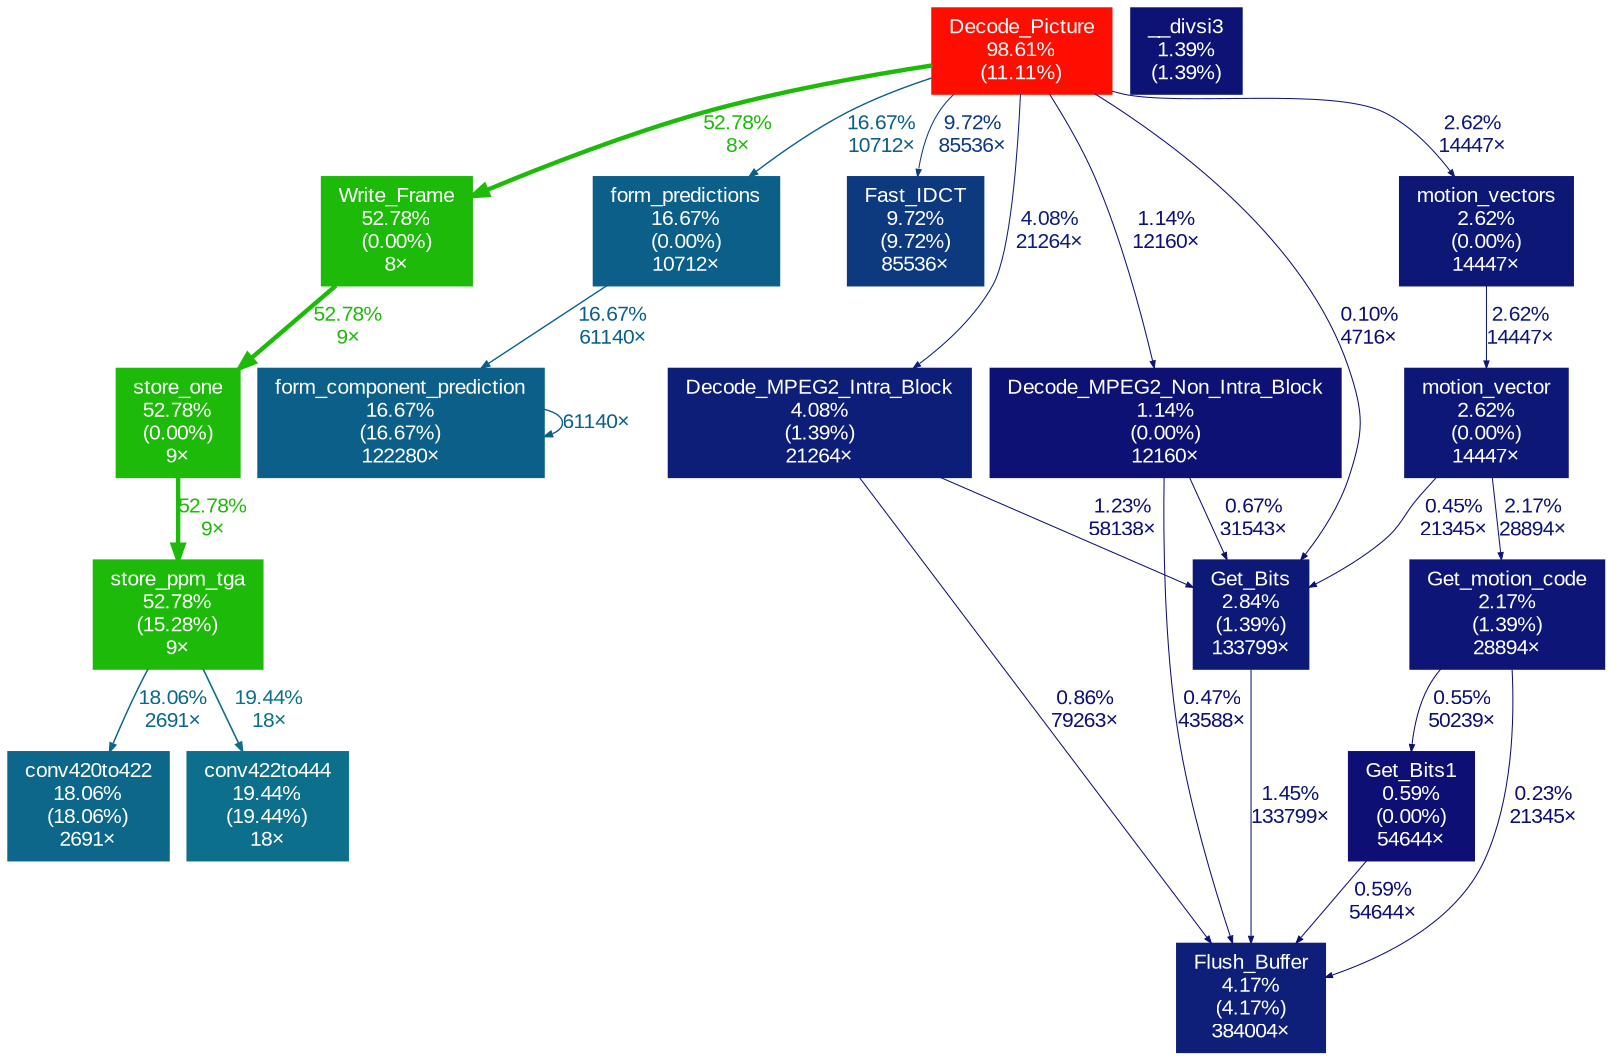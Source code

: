 digraph {
	graph [fontname=Arial, nodesep=0.125, ranksep=0.25];
	node [fontcolor=white, fontname=Arial, height=0, shape=box, style=filled, width=0];
	edge [fontname=Arial];
	1 [color="#fd0e00", fontcolor="#ffffff", fontsize="10.00", label="Decode_Picture\n98.61%\n(11.11%)"];
	1 -> 4 [arrowsize="0.73", color="#1dba09", fontcolor="#1dba09", fontsize="10.00", label="52.78%\n8×", labeldistance="2.11", penwidth="2.11"];
	1 -> 8 [arrowsize="0.41", color="#0c5f88", fontcolor="#0c5f88", fontsize="10.00", label="16.67%\n10712×", labeldistance="0.67", penwidth="0.67"];
	1 -> 9 [arrowsize="0.35", color="#0d397f", fontcolor="#0d397f", fontsize="10.00", label="9.72%\n85536×", labeldistance="0.50", penwidth="0.50"];
	1 -> 11 [arrowsize="0.35", color="#0d1e78", fontcolor="#0d1e78", fontsize="10.00", label="4.08%\n21264×", labeldistance="0.50", penwidth="0.50"];
	1 -> 12 [arrowsize="0.35", color="#0d0d73", fontcolor="#0d0d73", fontsize="10.00", label="0.10%\n4716×", labeldistance="0.50", penwidth="0.50"];
	1 -> 14 [arrowsize="0.35", color="#0d1876", fontcolor="#0d1876", fontsize="10.00", label="2.62%\n14447×", labeldistance="0.50", penwidth="0.50"];
	1 -> 17 [arrowsize="0.35", color="#0d1174", fontcolor="#0d1174", fontsize="10.00", label="1.14%\n12160×", labeldistance="0.50", penwidth="0.50"];
	2 [color="#1dba09", fontcolor="#ffffff", fontsize="10.00", label="store_one\n52.78%\n(0.00%)\n9×"];
	2 -> 3 [arrowsize="0.73", color="#1dba09", fontcolor="#1dba09", fontsize="10.00", label="52.78%\n9×", labeldistance="2.11", penwidth="2.11"];
	3 [color="#1dba09", fontcolor="#ffffff", fontsize="10.00", label="store_ppm_tga\n52.78%\n(15.28%)\n9×"];
	3 -> 5 [arrowsize="0.44", color="#0c708c", fontcolor="#0c708c", fontsize="10.00", label="19.44%\n18×", labeldistance="0.78", penwidth="0.78"];
	3 -> 6 [arrowsize="0.42", color="#0c678a", fontcolor="#0c678a", fontsize="10.00", label="18.06%\n2691×", labeldistance="0.72", penwidth="0.72"];
	4 [color="#1dba09", fontcolor="#ffffff", fontsize="10.00", label="Write_Frame\n52.78%\n(0.00%)\n8×"];
	4 -> 2 [arrowsize="0.73", color="#1dba09", fontcolor="#1dba09", fontsize="10.00", label="52.78%\n9×", labeldistance="2.11", penwidth="2.11"];
	5 [color="#0c708c", fontcolor="#ffffff", fontsize="10.00", label="conv422to444\n19.44%\n(19.44%)\n18×"];
	6 [color="#0c678a", fontcolor="#ffffff", fontsize="10.00", label="conv420to422\n18.06%\n(18.06%)\n2691×"];
	7 [color="#0c5f88", fontcolor="#ffffff", fontsize="10.00", label="form_component_prediction\n16.67%\n(16.67%)\n122280×"];
	7 -> 7 [arrowsize="0.41", color="#0c5f88", fontcolor="#0c5f88", fontsize="10.00", label="61140×", labeldistance="0.67", penwidth="0.67"];
	8 [color="#0c5f88", fontcolor="#ffffff", fontsize="10.00", label="form_predictions\n16.67%\n(0.00%)\n10712×"];
	8 -> 7 [arrowsize="0.41", color="#0c5f88", fontcolor="#0c5f88", fontsize="10.00", label="16.67%\n61140×", labeldistance="0.67", penwidth="0.67"];
	9 [color="#0d397f", fontcolor="#ffffff", fontsize="10.00", label="Fast_IDCT\n9.72%\n(9.72%)\n85536×"];
	10 [color="#0d1f78", fontcolor="#ffffff", fontsize="10.00", label="Flush_Buffer\n4.17%\n(4.17%)\n384004×"];
	11 [color="#0d1e78", fontcolor="#ffffff", fontsize="10.00", label="Decode_MPEG2_Intra_Block\n4.08%\n(1.39%)\n21264×"];
	11 -> 10 [arrowsize="0.35", color="#0d1074", fontcolor="#0d1074", fontsize="10.00", label="0.86%\n79263×", labeldistance="0.50", penwidth="0.50"];
	11 -> 12 [arrowsize="0.35", color="#0d1274", fontcolor="#0d1274", fontsize="10.00", label="1.23%\n58138×", labeldistance="0.50", penwidth="0.50"];
	12 [color="#0d1976", fontcolor="#ffffff", fontsize="10.00", label="Get_Bits\n2.84%\n(1.39%)\n133799×"];
	12 -> 10 [arrowsize="0.35", color="#0d1375", fontcolor="#0d1375", fontsize="10.00", label="1.45%\n133799×", labeldistance="0.50", penwidth="0.50"];
	13 [color="#0d1876", fontcolor="#ffffff", fontsize="10.00", label="motion_vector\n2.62%\n(0.00%)\n14447×"];
	13 -> 12 [arrowsize="0.35", color="#0d0f73", fontcolor="#0d0f73", fontsize="10.00", label="0.45%\n21345×", labeldistance="0.50", penwidth="0.50"];
	13 -> 15 [arrowsize="0.35", color="#0d1676", fontcolor="#0d1676", fontsize="10.00", label="2.17%\n28894×", labeldistance="0.50", penwidth="0.50"];
	14 [color="#0d1876", fontcolor="#ffffff", fontsize="10.00", label="motion_vectors\n2.62%\n(0.00%)\n14447×"];
	14 -> 13 [arrowsize="0.35", color="#0d1876", fontcolor="#0d1876", fontsize="10.00", label="2.62%\n14447×", labeldistance="0.50", penwidth="0.50"];
	15 [color="#0d1676", fontcolor="#ffffff", fontsize="10.00", label="Get_motion_code\n2.17%\n(1.39%)\n28894×"];
	15 -> 10 [arrowsize="0.35", color="#0d0e73", fontcolor="#0d0e73", fontsize="10.00", label="0.23%\n21345×", labeldistance="0.50", penwidth="0.50"];
	15 -> 18 [arrowsize="0.35", color="#0d0f73", fontcolor="#0d0f73", fontsize="10.00", label="0.55%\n50239×", labeldistance="0.50", penwidth="0.50"];
	16 [color="#0d1375", fontcolor="#ffffff", fontsize="10.00", label="__divsi3\n1.39%\n(1.39%)"];
	17 [color="#0d1174", fontcolor="#ffffff", fontsize="10.00", label="Decode_MPEG2_Non_Intra_Block\n1.14%\n(0.00%)\n12160×"];
	17 -> 10 [arrowsize="0.35", color="#0d0f73", fontcolor="#0d0f73", fontsize="10.00", label="0.47%\n43588×", labeldistance="0.50", penwidth="0.50"];
	17 -> 12 [arrowsize="0.35", color="#0d1074", fontcolor="#0d1074", fontsize="10.00", label="0.67%\n31543×", labeldistance="0.50", penwidth="0.50"];
	18 [color="#0d0f74", fontcolor="#ffffff", fontsize="10.00", label="Get_Bits1\n0.59%\n(0.00%)\n54644×"];
	18 -> 10 [arrowsize="0.35", color="#0d0f74", fontcolor="#0d0f74", fontsize="10.00", label="0.59%\n54644×", labeldistance="0.50", penwidth="0.50"];
}
